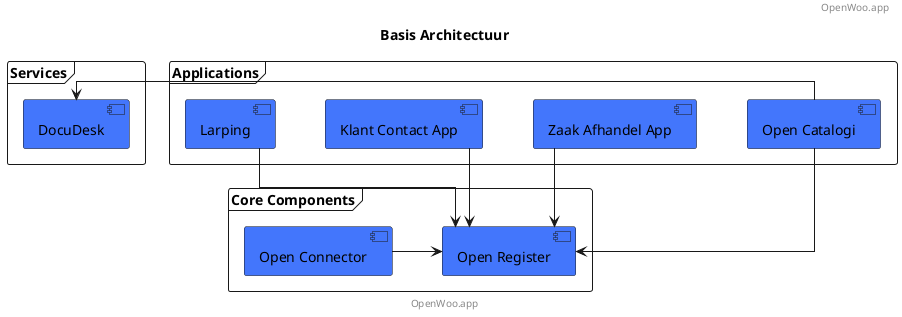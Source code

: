 @startuml
title Basis Architectuur
footer: OpenWoo.app
header: OpenWoo.app


skinparam defaultFontName Arial
skinparam nodesep 50
skinparam ranksep 50
skinparam shadowing false

skinparam linetype ortho

' Applications
frame "Applications" {
    component "Open Catalogi" as OC #4376FC
    component "Zaak Afhandel App" as ZAA #4376FC
    component "Klant Contact App" as KCA #4376FC
    component "Larping" as LA #4376FC
}

' Core Components
frame "Core Components" {
    component "Open Connector" as OCon #4376FC
    component "Open Register" as OR #4376FC
}


' Services
frame "Services" {
    component "DocuDesk" as DD #4376FC
}

OC -left-> DD

OC -down-> OR
ZAA -down-> OR
KCA -down-> OR
LA -down-> OR

OCon -right-> OR

@enduml
